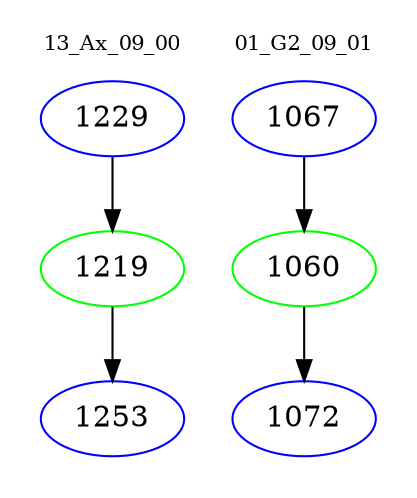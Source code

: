 digraph{
subgraph cluster_0 {
color = white
label = "13_Ax_09_00";
fontsize=10;
T0_1229 [label="1229", color="blue"]
T0_1229 -> T0_1219 [color="black"]
T0_1219 [label="1219", color="green"]
T0_1219 -> T0_1253 [color="black"]
T0_1253 [label="1253", color="blue"]
}
subgraph cluster_1 {
color = white
label = "01_G2_09_01";
fontsize=10;
T1_1067 [label="1067", color="blue"]
T1_1067 -> T1_1060 [color="black"]
T1_1060 [label="1060", color="green"]
T1_1060 -> T1_1072 [color="black"]
T1_1072 [label="1072", color="blue"]
}
}
